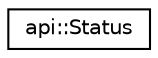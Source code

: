 digraph "Graphical Class Hierarchy"
{
 // LATEX_PDF_SIZE
  edge [fontname="Helvetica",fontsize="10",labelfontname="Helvetica",labelfontsize="10"];
  node [fontname="Helvetica",fontsize="10",shape=record];
  rankdir="LR";
  Node0 [label="api::Status",height=0.2,width=0.4,color="black", fillcolor="white", style="filled",URL="$classapi_1_1_status.html",tooltip=" "];
}
